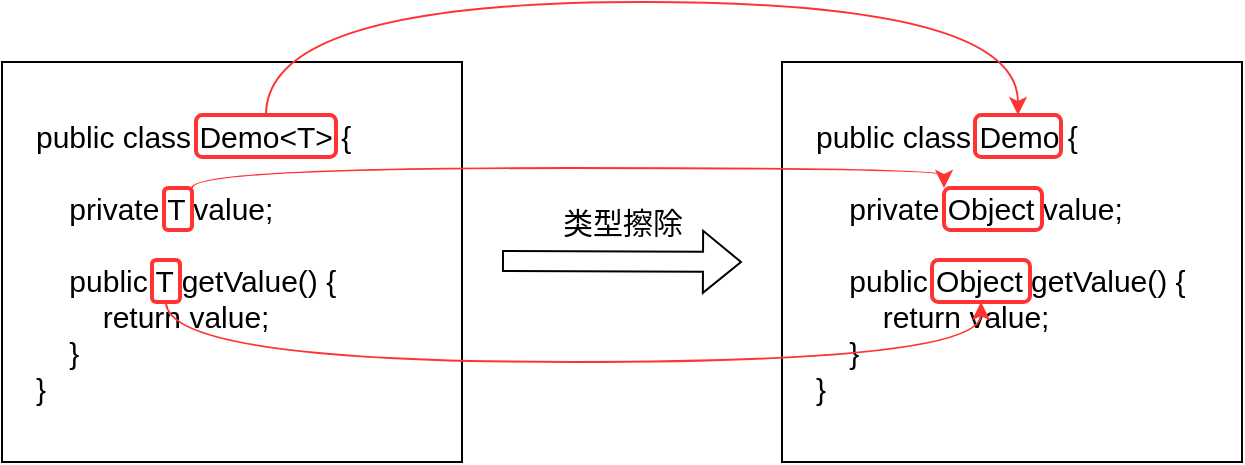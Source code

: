 <mxfile version="16.4.7" type="github">
  <diagram id="kpc2c_xa2zHx4uyTE9tY" name="Page-1">
    <mxGraphModel dx="920" dy="513" grid="1" gridSize="10" guides="1" tooltips="1" connect="1" arrows="1" fold="1" page="1" pageScale="1" pageWidth="827" pageHeight="1169" math="0" shadow="0">
      <root>
        <mxCell id="0" />
        <mxCell id="1" parent="0" />
        <mxCell id="k1Pz4mfzGEyGIX_FJe0o-2" value="&lt;div&gt;&lt;div&gt;&lt;span style=&quot;font-size: 15px&quot;&gt;public class Demo&amp;lt;T&amp;gt; {&lt;/span&gt;&lt;/div&gt;&lt;div&gt;&lt;span style=&quot;font-size: 15px&quot;&gt;&amp;nbsp; &amp;nbsp;&amp;nbsp;&lt;/span&gt;&lt;/div&gt;&lt;div&gt;&lt;span style=&quot;font-size: 15px&quot;&gt;&amp;nbsp; &amp;nbsp; private T value;&lt;/span&gt;&lt;/div&gt;&lt;div&gt;&lt;span style=&quot;font-size: 15px&quot;&gt;&lt;br&gt;&lt;/span&gt;&lt;/div&gt;&lt;div&gt;&lt;span style=&quot;font-size: 15px&quot;&gt;&amp;nbsp; &amp;nbsp; public T getValue() {&lt;/span&gt;&lt;/div&gt;&lt;div&gt;&lt;span style=&quot;font-size: 15px&quot;&gt;&amp;nbsp; &amp;nbsp; &amp;nbsp; &amp;nbsp; return value;&lt;/span&gt;&lt;/div&gt;&lt;div&gt;&lt;span style=&quot;font-size: 15px&quot;&gt;&amp;nbsp; &amp;nbsp; }&lt;/span&gt;&lt;/div&gt;&lt;div&gt;&lt;span style=&quot;font-size: 15px&quot;&gt;}&lt;/span&gt;&lt;/div&gt;&lt;/div&gt;" style="rounded=0;whiteSpace=wrap;html=1;align=left;spacingLeft=15;" vertex="1" parent="1">
          <mxGeometry x="10" y="80" width="230" height="200" as="geometry" />
        </mxCell>
        <mxCell id="k1Pz4mfzGEyGIX_FJe0o-3" value="&lt;div&gt;&lt;div&gt;&lt;span style=&quot;font-size: 15px&quot;&gt;public class Demo {&lt;/span&gt;&lt;/div&gt;&lt;div&gt;&lt;span style=&quot;font-size: 15px&quot;&gt;&amp;nbsp; &amp;nbsp;&amp;nbsp;&lt;/span&gt;&lt;/div&gt;&lt;div&gt;&lt;span style=&quot;font-size: 15px&quot;&gt;&amp;nbsp; &amp;nbsp; private Object value;&lt;/span&gt;&lt;/div&gt;&lt;div&gt;&lt;span style=&quot;font-size: 15px&quot;&gt;&lt;br&gt;&lt;/span&gt;&lt;/div&gt;&lt;div&gt;&lt;span style=&quot;font-size: 15px&quot;&gt;&amp;nbsp; &amp;nbsp; public Object&amp;nbsp;getValue() {&lt;/span&gt;&lt;/div&gt;&lt;div&gt;&lt;span style=&quot;font-size: 15px&quot;&gt;&amp;nbsp; &amp;nbsp; &amp;nbsp; &amp;nbsp; return value;&lt;/span&gt;&lt;/div&gt;&lt;div&gt;&lt;span style=&quot;font-size: 15px&quot;&gt;&amp;nbsp; &amp;nbsp; }&lt;/span&gt;&lt;/div&gt;&lt;div&gt;&lt;span style=&quot;font-size: 15px&quot;&gt;}&lt;/span&gt;&lt;/div&gt;&lt;/div&gt;" style="rounded=0;whiteSpace=wrap;html=1;align=left;spacingLeft=15;" vertex="1" parent="1">
          <mxGeometry x="400" y="80" width="230" height="200" as="geometry" />
        </mxCell>
        <mxCell id="k1Pz4mfzGEyGIX_FJe0o-4" value="" style="shape=flexArrow;endArrow=classic;html=1;rounded=0;fontSize=15;" edge="1" parent="1">
          <mxGeometry width="50" height="50" relative="1" as="geometry">
            <mxPoint x="260" y="179.5" as="sourcePoint" />
            <mxPoint x="380" y="180" as="targetPoint" />
          </mxGeometry>
        </mxCell>
        <mxCell id="k1Pz4mfzGEyGIX_FJe0o-5" value="类型擦除" style="text;html=1;align=center;verticalAlign=middle;resizable=0;points=[];autosize=1;strokeColor=none;fillColor=none;fontSize=15;" vertex="1" parent="1">
          <mxGeometry x="280" y="150" width="80" height="20" as="geometry" />
        </mxCell>
        <mxCell id="k1Pz4mfzGEyGIX_FJe0o-8" value="" style="rounded=1;whiteSpace=wrap;html=1;fontSize=15;fillColor=none;strokeWidth=2;strokeColor=#FF3333;" vertex="1" parent="1">
          <mxGeometry x="496.5" y="106.5" width="43" height="21" as="geometry" />
        </mxCell>
        <mxCell id="k1Pz4mfzGEyGIX_FJe0o-10" value="" style="rounded=1;whiteSpace=wrap;html=1;fontSize=15;fillColor=none;strokeWidth=2;strokeColor=#FF3333;" vertex="1" parent="1">
          <mxGeometry x="107" y="106.5" width="70" height="21" as="geometry" />
        </mxCell>
        <mxCell id="k1Pz4mfzGEyGIX_FJe0o-13" value="" style="rounded=1;whiteSpace=wrap;html=1;fontSize=15;fillColor=none;strokeWidth=2;strokeColor=#FF3333;" vertex="1" parent="1">
          <mxGeometry x="481" y="143" width="49" height="21" as="geometry" />
        </mxCell>
        <mxCell id="k1Pz4mfzGEyGIX_FJe0o-14" value="" style="rounded=1;whiteSpace=wrap;html=1;fontSize=15;fillColor=none;strokeWidth=2;strokeColor=#FF3333;" vertex="1" parent="1">
          <mxGeometry x="475" y="179" width="49" height="21" as="geometry" />
        </mxCell>
        <mxCell id="k1Pz4mfzGEyGIX_FJe0o-16" value="" style="rounded=1;whiteSpace=wrap;html=1;fontSize=15;fillColor=none;strokeWidth=2;strokeColor=#FF3333;" vertex="1" parent="1">
          <mxGeometry x="85" y="179" width="14" height="21" as="geometry" />
        </mxCell>
        <mxCell id="k1Pz4mfzGEyGIX_FJe0o-17" value="" style="rounded=1;whiteSpace=wrap;html=1;fontSize=15;fillColor=none;strokeWidth=2;strokeColor=#FF3333;" vertex="1" parent="1">
          <mxGeometry x="91" y="143" width="14" height="21" as="geometry" />
        </mxCell>
        <mxCell id="k1Pz4mfzGEyGIX_FJe0o-18" value="" style="endArrow=classic;html=1;rounded=0;fontSize=15;exitX=0.5;exitY=0;exitDx=0;exitDy=0;entryX=0.5;entryY=0;entryDx=0;entryDy=0;edgeStyle=orthogonalEdgeStyle;curved=1;strokeColor=#FF3333;" edge="1" parent="1" source="k1Pz4mfzGEyGIX_FJe0o-10" target="k1Pz4mfzGEyGIX_FJe0o-8">
          <mxGeometry width="50" height="50" relative="1" as="geometry">
            <mxPoint x="270" y="200" as="sourcePoint" />
            <mxPoint x="320" y="150" as="targetPoint" />
            <Array as="points">
              <mxPoint x="142" y="50" />
              <mxPoint x="518" y="50" />
            </Array>
          </mxGeometry>
        </mxCell>
        <mxCell id="k1Pz4mfzGEyGIX_FJe0o-20" value="" style="endArrow=classic;html=1;rounded=0;fontSize=15;exitX=0.5;exitY=1;exitDx=0;exitDy=0;edgeStyle=orthogonalEdgeStyle;curved=1;strokeColor=#FF3333;entryX=0.5;entryY=1;entryDx=0;entryDy=0;" edge="1" parent="1" source="k1Pz4mfzGEyGIX_FJe0o-16" target="k1Pz4mfzGEyGIX_FJe0o-14">
          <mxGeometry width="50" height="50" relative="1" as="geometry">
            <mxPoint x="120.5" y="208.25" as="sourcePoint" />
            <mxPoint x="496.5" y="208.25" as="targetPoint" />
            <Array as="points">
              <mxPoint x="92" y="230" />
              <mxPoint x="500" y="230" />
            </Array>
          </mxGeometry>
        </mxCell>
        <mxCell id="k1Pz4mfzGEyGIX_FJe0o-21" value="" style="endArrow=classic;html=1;rounded=0;fontSize=15;strokeColor=#FF3333;exitX=1;exitY=0;exitDx=0;exitDy=0;entryX=0;entryY=0;entryDx=0;entryDy=0;edgeStyle=orthogonalEdgeStyle;curved=1;" edge="1" parent="1" source="k1Pz4mfzGEyGIX_FJe0o-17" target="k1Pz4mfzGEyGIX_FJe0o-13">
          <mxGeometry width="50" height="50" relative="1" as="geometry">
            <mxPoint x="130" y="180" as="sourcePoint" />
            <mxPoint x="180" y="130" as="targetPoint" />
          </mxGeometry>
        </mxCell>
      </root>
    </mxGraphModel>
  </diagram>
</mxfile>
